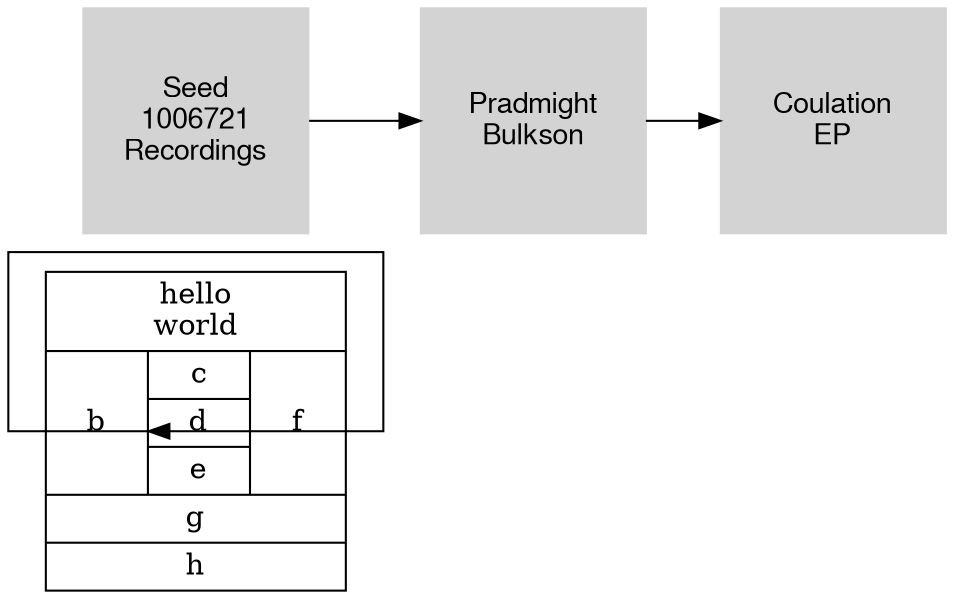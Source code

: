 // Seed 1006721 Recordings
digraph {
// Label: Seed 1006721 Recordings
	graph [splines=ortho]
	graph [rankdir=LR]
	node [height=2 shape=record width=2]
	test_record [label="hello\nworld |{ <there> b |{c|<here> d|e}| f}| g | h"]
	test_record:here -> test_record:there
	node [color=lightgrey fixedsize=true fontname=FreeSans height=1.5 shape=box style=filled width=1.5]
	1006721 [label="Seed
1006721
Recordings"]
// Artist 1/1: Pradmight Bulkson
	100672101 [label="Pradmight
Bulkson"]
	1006721 -> 100672101
// Album 1/1: Coulation EP
	10067210101 [label="Coulation
EP"]
	100672101 -> 10067210101
}
